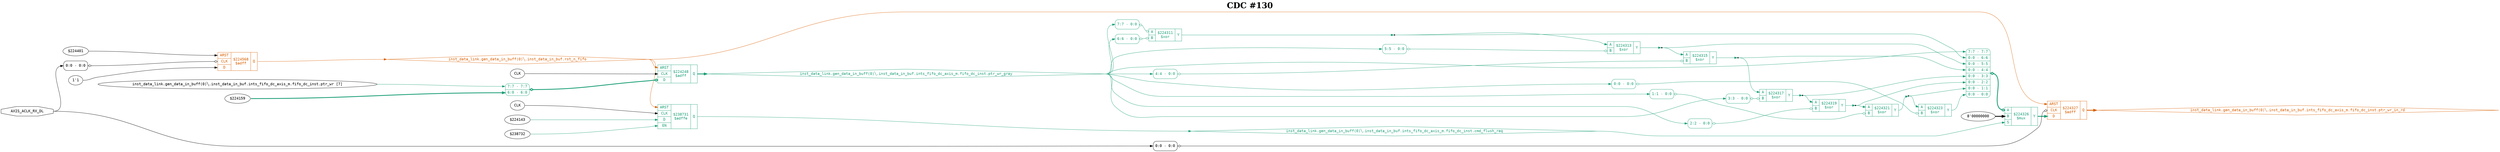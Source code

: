 digraph "spacefibre_light_top" {
label=<<b>CDC #130</b>>;
labelloc="t"
fontsize="30"
node ["fontname"="Courier"]
edge ["fontname"="Courier"]
rankdir="LR";
remincross=true;
n9 [ shape=octagon, label="AXIS_ACLK_RX_DL", color="black", fontcolor="black", href="/src/ip_spacefibre_light_top/spacefibre_light_top.vhd#65" ];
n10 [ shape=diamond, label="inst_data_link.gen_data_in_buff(0)&#9586;.inst_data_in_buf.ints_fifo_dc_axis_m.fifo_dc_inst.cmd_flush_req", colorscheme="dark28", color="1", fontcolor="1", href="/src/ip/fifo_dc/fifo_dc.vhd#111" ];
n11 [ shape=diamond, label="inst_data_link.gen_data_in_buff(0)&#9586;.inst_data_in_buf.ints_fifo_dc_axis_m.fifo_dc_inst.ptr_wr_gray", colorscheme="dark28", color="1", fontcolor="1", href="/src/ip/fifo_dc/fifo_dc.vhd#102" ];
n12 [ shape=diamond, label="inst_data_link.gen_data_in_buff(0)&#9586;.inst_data_in_buf.ints_fifo_dc_axis_m.fifo_dc_inst.ptr_wr_in_rd", colorscheme="dark28", color="2", fontcolor="2", href="/src/ip/fifo_dc/fifo_dc.vhd#105" ];
n13 [ shape=diamond, label="inst_data_link.gen_data_in_buff(0)&#9586;.inst_data_in_buf.rst_n_fifo", colorscheme="dark28", color="2", fontcolor="2", href="/src/module_data_link/data_in_buf.vhd#142" ];
{ rank="source"; n9;}
{ rank="sink";}
v0 [ label="CLK" ];
v1 [ label="$224143" ];
v2 [ label="$238732" ];
c19 [ shape=record, label="{{<p14> ARST|<p15> CLK|<p16> D|<p17> EN}|$238731\n$adffe|{<p18> Q}}", colorscheme="dark28", color="1", fontcolor="1" , href="/src/ip/fifo_dc/fifo_dc.vhd#440"  ];
v3 [ label="$224401" ];
v5 [ label="1'1" ];
c20 [ shape=record, label="{{<p14> ARST|<p15> CLK|<p16> D}|$224568\n$adff|{<p18> Q}}", colorscheme="dark28", color="2", fontcolor="2" , href="/src/module_data_link/data_in_buf.vhd#194"  ];
x4 [ shape=record, style=rounded, label="<s0> 0:0 - 0:0 ", color="black", fontcolor="black" ];
x4:e -> c20:p15:w [arrowhead=odiamond, arrowtail=odiamond, dir=both, color="black", fontcolor="black", label=""];
c24 [ shape=record, label="{{<p21> A|<p22> B}|$224311\n$xor|{<p23> Y}}", colorscheme="dark28", color="1", fontcolor="1" , href="/src/ip/fifo_dc/fifo_dc.vhd#144"  ];
x6 [ shape=record, style=rounded, label="<s0> 7:7 - 0:0 ", colorscheme="dark28", color="1", fontcolor="1" ];
x6:e -> c24:p21:w [arrowhead=odiamond, arrowtail=odiamond, dir=both, colorscheme="dark28", color="1", fontcolor="1", label=""];
x7 [ shape=record, style=rounded, label="<s0> 6:6 - 0:0 ", colorscheme="dark28", color="1", fontcolor="1" ];
x7:e -> c24:p22:w [arrowhead=odiamond, arrowtail=odiamond, dir=both, colorscheme="dark28", color="1", fontcolor="1", label=""];
c25 [ shape=record, label="{{<p21> A|<p22> B}|$224313\n$xor|{<p23> Y}}", colorscheme="dark28", color="1", fontcolor="1" , href="/src/ip/fifo_dc/fifo_dc.vhd#144"  ];
x8 [ shape=record, style=rounded, label="<s0> 5:5 - 0:0 ", colorscheme="dark28", color="1", fontcolor="1" ];
x8:e -> c25:p22:w [arrowhead=odiamond, arrowtail=odiamond, dir=both, colorscheme="dark28", color="1", fontcolor="1", label=""];
c26 [ shape=record, label="{{<p21> A|<p22> B}|$224315\n$xor|{<p23> Y}}", colorscheme="dark28", color="1", fontcolor="1" , href="/src/ip/fifo_dc/fifo_dc.vhd#144"  ];
x9 [ shape=record, style=rounded, label="<s0> 4:4 - 0:0 ", colorscheme="dark28", color="1", fontcolor="1" ];
x9:e -> c26:p22:w [arrowhead=odiamond, arrowtail=odiamond, dir=both, colorscheme="dark28", color="1", fontcolor="1", label=""];
c27 [ shape=record, label="{{<p21> A|<p22> B}|$224317\n$xor|{<p23> Y}}", colorscheme="dark28", color="1", fontcolor="1" , href="/src/ip/fifo_dc/fifo_dc.vhd#144"  ];
x10 [ shape=record, style=rounded, label="<s0> 3:3 - 0:0 ", colorscheme="dark28", color="1", fontcolor="1" ];
x10:e -> c27:p22:w [arrowhead=odiamond, arrowtail=odiamond, dir=both, colorscheme="dark28", color="1", fontcolor="1", label=""];
c28 [ shape=record, label="{{<p21> A|<p22> B}|$224319\n$xor|{<p23> Y}}", colorscheme="dark28", color="1", fontcolor="1" , href="/src/ip/fifo_dc/fifo_dc.vhd#144"  ];
x11 [ shape=record, style=rounded, label="<s0> 2:2 - 0:0 ", colorscheme="dark28", color="1", fontcolor="1" ];
x11:e -> c28:p22:w [arrowhead=odiamond, arrowtail=odiamond, dir=both, colorscheme="dark28", color="1", fontcolor="1", label=""];
c29 [ shape=record, label="{{<p21> A|<p22> B}|$224321\n$xor|{<p23> Y}}", colorscheme="dark28", color="1", fontcolor="1" , href="/src/ip/fifo_dc/fifo_dc.vhd#144"  ];
x12 [ shape=record, style=rounded, label="<s0> 1:1 - 0:0 ", colorscheme="dark28", color="1", fontcolor="1" ];
x12:e -> c29:p22:w [arrowhead=odiamond, arrowtail=odiamond, dir=both, colorscheme="dark28", color="1", fontcolor="1", label=""];
c30 [ shape=record, label="{{<p21> A|<p22> B}|$224323\n$xor|{<p23> Y}}", colorscheme="dark28", color="1", fontcolor="1" , href="/src/ip/fifo_dc/fifo_dc.vhd#144"  ];
x13 [ shape=record, style=rounded, label="<s0> 0:0 - 0:0 ", colorscheme="dark28", color="1", fontcolor="1" ];
x13:e -> c30:p22:w [arrowhead=odiamond, arrowtail=odiamond, dir=both, colorscheme="dark28", color="1", fontcolor="1", label=""];
v15 [ label="8'00000000" ];
c32 [ shape=record, label="{{<p21> A|<p22> B|<p31> S}|$224326\n$mux|{<p23> Y}}", colorscheme="dark28", color="1", fontcolor="1" , href="/src/ip/fifo_dc/fifo_dc.vhd#347"  ];
x14 [ shape=record, style=rounded, label="<s7> 7:7 - 7:7 |<s6> 0:0 - 6:6 |<s5> 0:0 - 5:5 |<s4> 0:0 - 4:4 |<s3> 0:0 - 3:3 |<s2> 0:0 - 2:2 |<s1> 0:0 - 1:1 |<s0> 0:0 - 0:0 ", colorscheme="dark28", color="1", fontcolor="1" ];
x14:e -> c32:p21:w [arrowhead=odiamond, arrowtail=odiamond, dir=both, colorscheme="dark28", color="1", fontcolor="1", style="setlinewidth(3)", label=""];
v16 [ label="CLK" ];
v18 [ label="inst_data_link.gen_data_in_buff(0)&#9586;.inst_data_in_buf.ints_fifo_dc_axis_m.fifo_dc_inst.ptr_wr [7]" ];
v19 [ label="$224159" ];
c33 [ shape=record, label="{{<p14> ARST|<p15> CLK|<p16> D}|$224248\n$adff|{<p18> Q}}", colorscheme="dark28", color="1", fontcolor="1" , href="/src/ip/fifo_dc/fifo_dc.vhd#240"  ];
x17 [ shape=record, style=rounded, label="<s1> 7:7 - 7:7 |<s0> 6:0 - 6:0 ", colorscheme="dark28", color="1", fontcolor="1" ];
x17:e -> c33:p16:w [arrowhead=odiamond, arrowtail=odiamond, dir=both, colorscheme="dark28", color="1", fontcolor="1", style="setlinewidth(3)", label=""];
c34 [ shape=record, label="{{<p14> ARST|<p15> CLK|<p16> D}|$224327\n$adff|{<p18> Q}}", colorscheme="dark28", color="2", fontcolor="2" , href="/src/ip/fifo_dc/fifo_dc.vhd#344"  ];
x20 [ shape=record, style=rounded, label="<s0> 0:0 - 0:0 ", color="black", fontcolor="black" ];
x20:e -> c34:p15:w [arrowhead=odiamond, arrowtail=odiamond, dir=both, color="black", fontcolor="black", label=""];
n1 [ shape=point ];
c24:p23:e -> n1:w [colorscheme="dark28", color="1", fontcolor="1", label=""];
n1:e -> c25:p21:w [colorscheme="dark28", color="1", fontcolor="1", label=""];
n1:e -> x14:s6:w [colorscheme="dark28", color="1", fontcolor="1", label=""];
c19:p18:e -> n10:w [colorscheme="dark28", color="1", fontcolor="1", label=""];
n10:e -> c32:p31:w [colorscheme="dark28", color="1", fontcolor="1", label=""];
c33:p18:e -> n11:w [colorscheme="dark28", color="1", fontcolor="1", style="setlinewidth(3)", label=""];
n11:e -> x10:s0:w [colorscheme="dark28", color="1", fontcolor="1", label=""];
n11:e -> x11:s0:w [colorscheme="dark28", color="1", fontcolor="1", label=""];
n11:e -> x12:s0:w [colorscheme="dark28", color="1", fontcolor="1", label=""];
n11:e -> x13:s0:w [colorscheme="dark28", color="1", fontcolor="1", label=""];
n11:e -> x14:s7:w [colorscheme="dark28", color="1", fontcolor="1", label=""];
n11:e -> x6:s0:w [colorscheme="dark28", color="1", fontcolor="1", label=""];
n11:e -> x7:s0:w [colorscheme="dark28", color="1", fontcolor="1", label=""];
n11:e -> x8:s0:w [colorscheme="dark28", color="1", fontcolor="1", label=""];
n11:e -> x9:s0:w [colorscheme="dark28", color="1", fontcolor="1", label=""];
c34:p18:e -> n12:w [colorscheme="dark28", color="2", fontcolor="2", style="setlinewidth(3)", label=""];
c20:p18:e -> n13:w [colorscheme="dark28", color="2", fontcolor="2", label=""];
n13:e -> c19:p14:w [colorscheme="dark28", color="2", fontcolor="2", label=""];
n13:e -> c33:p14:w [colorscheme="dark28", color="2", fontcolor="2", label=""];
n13:e -> c34:p14:w [colorscheme="dark28", color="2", fontcolor="2", label=""];
n2 [ shape=point ];
c25:p23:e -> n2:w [colorscheme="dark28", color="1", fontcolor="1", label=""];
n2:e -> c26:p21:w [colorscheme="dark28", color="1", fontcolor="1", label=""];
n2:e -> x14:s5:w [colorscheme="dark28", color="1", fontcolor="1", label=""];
n3 [ shape=point ];
c26:p23:e -> n3:w [colorscheme="dark28", color="1", fontcolor="1", label=""];
n3:e -> c27:p21:w [colorscheme="dark28", color="1", fontcolor="1", label=""];
n3:e -> x14:s4:w [colorscheme="dark28", color="1", fontcolor="1", label=""];
n4 [ shape=point ];
c27:p23:e -> n4:w [colorscheme="dark28", color="1", fontcolor="1", label=""];
n4:e -> c28:p21:w [colorscheme="dark28", color="1", fontcolor="1", label=""];
n4:e -> x14:s3:w [colorscheme="dark28", color="1", fontcolor="1", label=""];
n5 [ shape=point ];
c28:p23:e -> n5:w [colorscheme="dark28", color="1", fontcolor="1", label=""];
n5:e -> c29:p21:w [colorscheme="dark28", color="1", fontcolor="1", label=""];
n5:e -> x14:s2:w [colorscheme="dark28", color="1", fontcolor="1", label=""];
n6 [ shape=point ];
c29:p23:e -> n6:w [colorscheme="dark28", color="1", fontcolor="1", label=""];
n6:e -> c30:p21:w [colorscheme="dark28", color="1", fontcolor="1", label=""];
n6:e -> x14:s1:w [colorscheme="dark28", color="1", fontcolor="1", label=""];
c30:p23:e -> x14:s0:w [colorscheme="dark28", color="1", fontcolor="1", label=""];
c32:p23:e -> c34:p16:w [colorscheme="dark28", color="1", fontcolor="1", style="setlinewidth(3)", label=""];
n9:e -> x20:s0:w [color="black", fontcolor="black", label=""];
n9:e -> x4:s0:w [color="black", fontcolor="black", label=""];
v0:e -> c19:p15:w [color="black", fontcolor="black", label=""];
v1:e -> c19:p16:w [colorscheme="dark28", color="1", fontcolor="1", label=""];
v15:e -> c32:p22:w [color="black", fontcolor="black", style="setlinewidth(3)", label=""];
v16:e -> c33:p15:w [color="black", fontcolor="black", label=""];
v18:e -> x17:s1:w [colorscheme="dark28", color="1", fontcolor="1", label=""];
v19:e -> x17:s0:w [colorscheme="dark28", color="1", fontcolor="1", style="setlinewidth(3)", label=""];
v2:e -> c19:p17:w [colorscheme="dark28", color="1", fontcolor="1", label=""];
v3:e -> c20:p14:w [color="black", fontcolor="black", label=""];
v5:e -> c20:p16:w [color="black", fontcolor="black", label=""];
}
